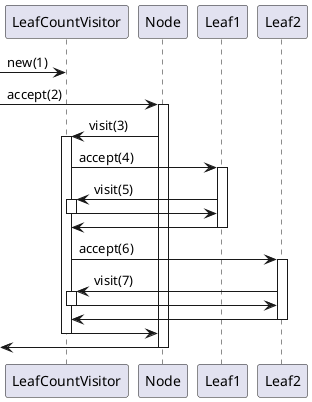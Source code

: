 @startuml

participant LeafCountVisitor
participant Node
participant Leaf1
participant Leaf2

-> LeafCountVisitor : new(1)
[-> Node : accept(2)
activate Node
Node -> LeafCountVisitor : visit(3)
activate LeafCountVisitor
LeafCountVisitor -> Leaf1 : accept(4)
activate Leaf1
Leaf1 -> LeafCountVisitor : visit(5)
activate LeafCountVisitor
LeafCountVisitor -> Leaf1
deactivate LeafCountVisitor
Leaf1 -> LeafCountVisitor
deactivate Leaf1
LeafCountVisitor -> Leaf2 : accept(6)
activate Leaf2
Leaf2 -> LeafCountVisitor : visit(7)
activate LeafCountVisitor
LeafCountVisitor -> Leaf2
deactivate LeafCountVisitor
Leaf2 -> LeafCountVisitor
deactivate Leaf2
LeafCountVisitor -> Node
deactivate LeafCountVisitor

[<- Node
deactivate Node




@enduml